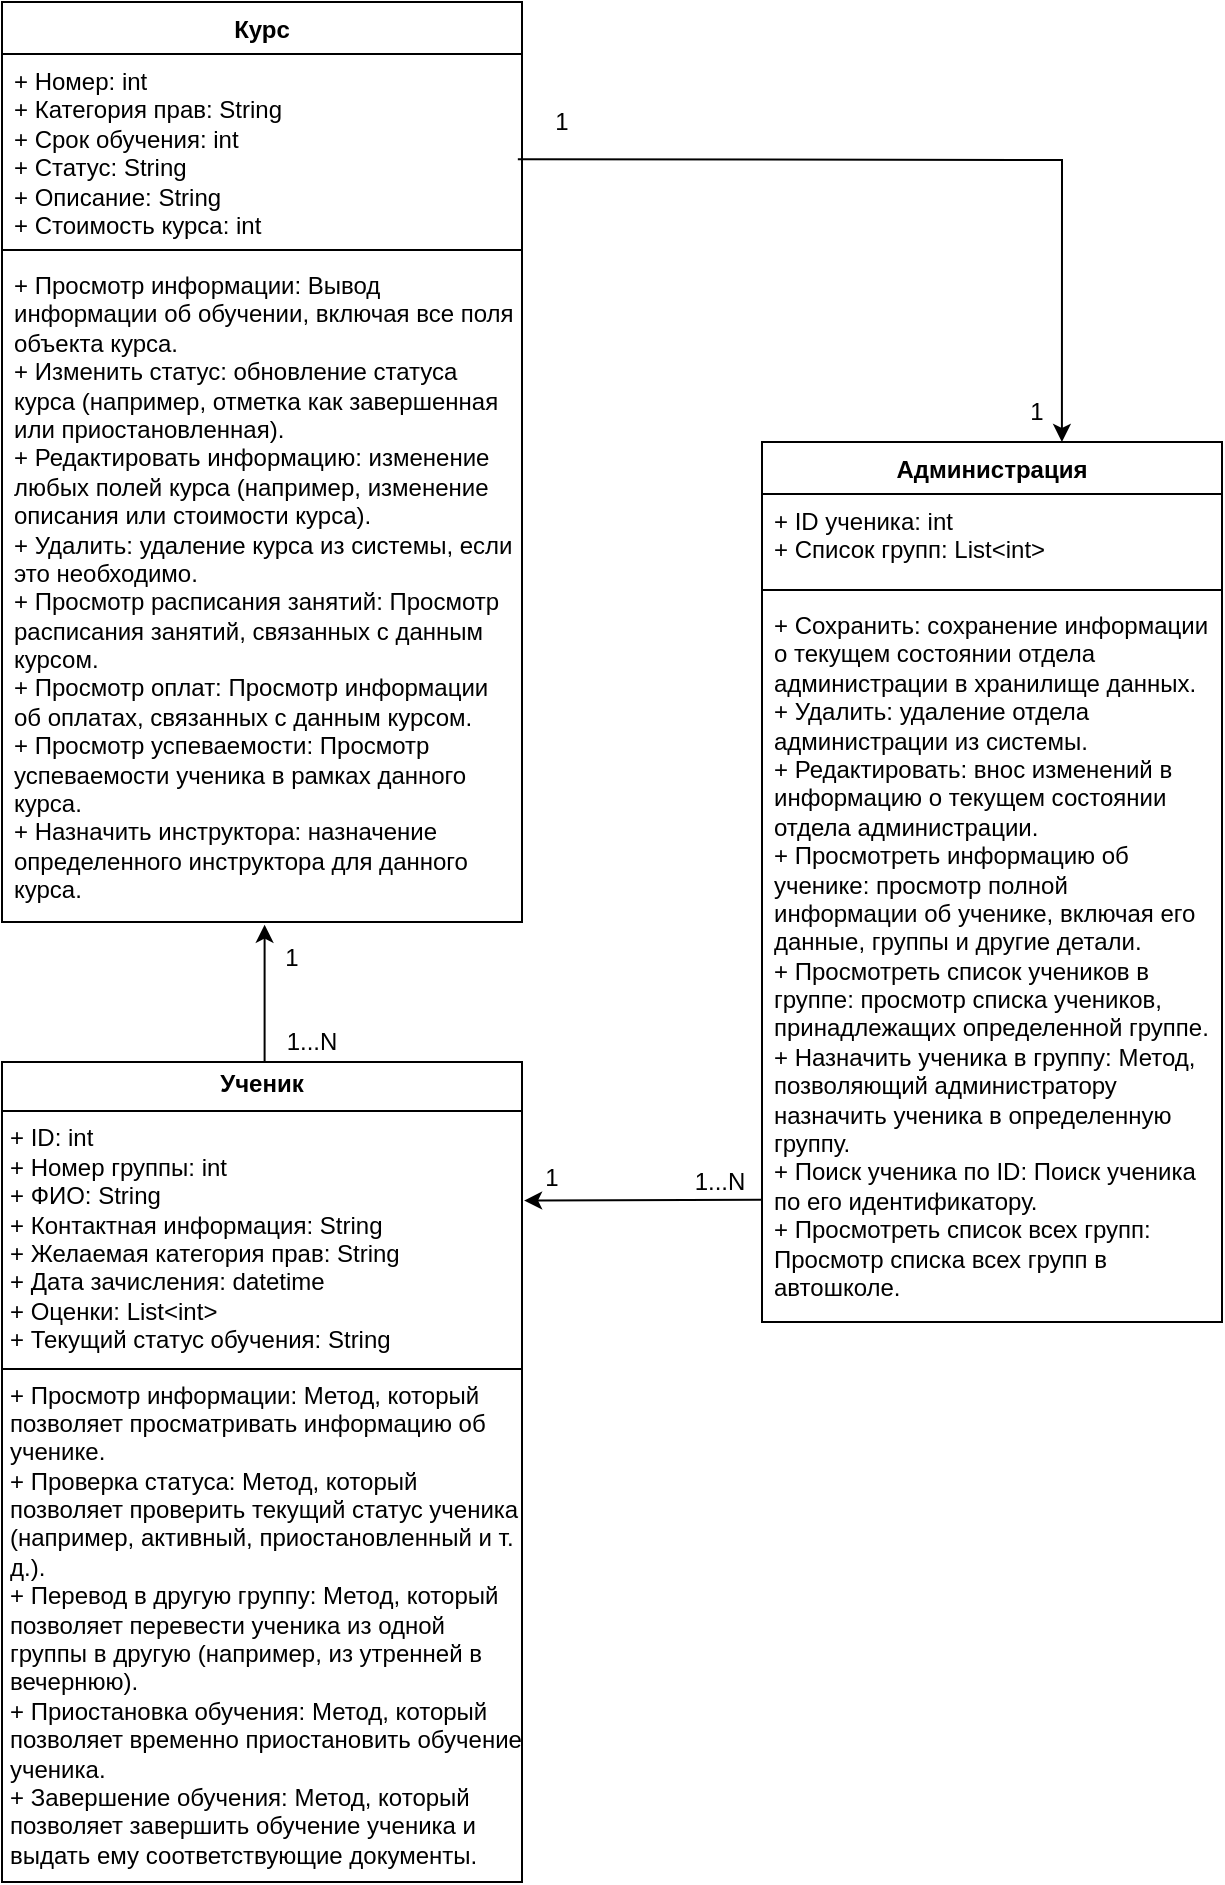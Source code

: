 <mxfile version="24.3.1" type="google">
  <diagram name="Страница — 1" id="zP1mv_w-Tq96g38lJ4L_">
    <mxGraphModel grid="1" page="1" gridSize="10" guides="1" tooltips="1" connect="1" arrows="1" fold="1" pageScale="1" pageWidth="827" pageHeight="1169" math="0" shadow="0">
      <root>
        <mxCell id="0" />
        <mxCell id="1" parent="0" />
        <mxCell id="qXt2ET0yM1aGQKGmpTI2-1" value="&lt;p style=&quot;margin:0px;margin-top:4px;text-align:center;&quot;&gt;&lt;b&gt;Ученик&lt;/b&gt;&lt;/p&gt;&lt;hr size=&quot;1&quot; style=&quot;border-style:solid;&quot;&gt;&lt;p style=&quot;margin:0px;margin-left:4px;&quot;&gt;+ ID: int&lt;/p&gt;&lt;p style=&quot;margin:0px;margin-left:4px;&quot;&gt;+ Номер группы: int&lt;/p&gt;&lt;p style=&quot;margin:0px;margin-left:4px;&quot;&gt;+ ФИО: String&lt;/p&gt;&lt;p style=&quot;margin:0px;margin-left:4px;&quot;&gt;+ Контактная информация: String&lt;br&gt;+ Желаемая категория прав: String&lt;/p&gt;&lt;p style=&quot;margin:0px;margin-left:4px;&quot;&gt;+ Дата зачисления: datetime&lt;br&gt;+ Оценки: List&amp;lt;int&amp;gt;&lt;/p&gt;&lt;p style=&quot;margin:0px;margin-left:4px;&quot;&gt;+ Текущий статус обучения: String&lt;/p&gt;&lt;hr size=&quot;1&quot; style=&quot;border-style:solid;&quot;&gt;&lt;p style=&quot;margin:0px;margin-left:4px;&quot;&gt;+ Просмотр информации: Метод, который позволяет просматривать информацию об ученике.&lt;/p&gt;&lt;p style=&quot;margin:0px;margin-left:4px;&quot;&gt;+ Проверка статуса: Метод, который позволяет проверить текущий статус ученика (например, активный, приостановленный и т. д.).&lt;/p&gt;&lt;p style=&quot;margin:0px;margin-left:4px;&quot;&gt;+ Перевод в другую группу: Метод, который позволяет перевести ученика из одной группы в другую (например, из утренней в вечернюю).&lt;/p&gt;&lt;p style=&quot;margin:0px;margin-left:4px;&quot;&gt;+ Приостановка обучения: Метод, который позволяет временно приостановить обучение ученика.&lt;/p&gt;&lt;p style=&quot;margin:0px;margin-left:4px;&quot;&gt;+ Завершение обучения: Метод, который позволяет завершить обучение ученика и выдать ему соответствующие документы.&lt;/p&gt;" style="verticalAlign=top;align=left;overflow=fill;html=1;whiteSpace=wrap;" vertex="1" parent="1">
          <mxGeometry x="40" y="730" width="260" height="410" as="geometry" />
        </mxCell>
        <mxCell id="qXt2ET0yM1aGQKGmpTI2-2" value="Курс" style="swimlane;fontStyle=1;align=center;verticalAlign=top;childLayout=stackLayout;horizontal=1;startSize=26;horizontalStack=0;resizeParent=1;resizeParentMax=0;resizeLast=0;collapsible=1;marginBottom=0;whiteSpace=wrap;html=1;" vertex="1" parent="1">
          <mxGeometry x="40" y="200" width="260" height="460" as="geometry" />
        </mxCell>
        <mxCell id="qXt2ET0yM1aGQKGmpTI2-3" value="+ Номер: int&lt;div&gt;+ Категория прав: String&lt;/div&gt;&lt;div&gt;+ Срок обучения: int&lt;/div&gt;&lt;div&gt;+ Статус: String&lt;/div&gt;&lt;div&gt;+ Описание: String&lt;/div&gt;&lt;div&gt;+ Стоимость курса: int&lt;/div&gt;" style="text;strokeColor=none;fillColor=none;align=left;verticalAlign=top;spacingLeft=4;spacingRight=4;overflow=hidden;rotatable=0;points=[[0,0.5],[1,0.5]];portConstraint=eastwest;whiteSpace=wrap;html=1;" vertex="1" parent="qXt2ET0yM1aGQKGmpTI2-2">
          <mxGeometry y="26" width="260" height="94" as="geometry" />
        </mxCell>
        <mxCell id="qXt2ET0yM1aGQKGmpTI2-4" value="" style="line;strokeWidth=1;fillColor=none;align=left;verticalAlign=middle;spacingTop=-1;spacingLeft=3;spacingRight=3;rotatable=0;labelPosition=right;points=[];portConstraint=eastwest;strokeColor=inherit;" vertex="1" parent="qXt2ET0yM1aGQKGmpTI2-2">
          <mxGeometry y="120" width="260" height="8" as="geometry" />
        </mxCell>
        <mxCell id="qXt2ET0yM1aGQKGmpTI2-5" value="&lt;div&gt;+ Просмотр информации: Вывод информации об обучении, включая все поля объекта курса.&lt;/div&gt;&lt;div&gt;+ Изменить статус: обновление статуса курса (например, отметка как завершенная или приостановленная).&lt;/div&gt;&lt;div&gt;+ Редактировать информацию: изменение любых полей курса (например, изменение описания или стоимости курса).&lt;/div&gt;&lt;div&gt;+ Удалить: удаление курса из системы, если это необходимо.&lt;/div&gt;&lt;div&gt;+ Просмотр расписания занятий: Просмотр расписания занятий, связанных с данным курсом.&lt;/div&gt;&lt;div&gt;+ Просмотр оплат: Просмотр информации об оплатах, связанных с данным курсом.&lt;/div&gt;&lt;div&gt;+ Просмотр успеваемости: Просмотр успеваемости ученика в рамках данного курса.&lt;/div&gt;&lt;div&gt;+ Назначить инструктора: назначение определенного инструктора для данного курса.&lt;/div&gt;" style="text;strokeColor=none;fillColor=none;align=left;verticalAlign=top;spacingLeft=4;spacingRight=4;overflow=hidden;rotatable=0;points=[[0,0.5],[1,0.5]];portConstraint=eastwest;whiteSpace=wrap;html=1;" vertex="1" parent="qXt2ET0yM1aGQKGmpTI2-2">
          <mxGeometry y="128" width="260" height="332" as="geometry" />
        </mxCell>
        <mxCell id="qXt2ET0yM1aGQKGmpTI2-11" value="Администрация" style="swimlane;fontStyle=1;align=center;verticalAlign=top;childLayout=stackLayout;horizontal=1;startSize=26;horizontalStack=0;resizeParent=1;resizeParentMax=0;resizeLast=0;collapsible=1;marginBottom=0;whiteSpace=wrap;html=1;" vertex="1" parent="1">
          <mxGeometry x="420" y="420" width="230" height="440" as="geometry" />
        </mxCell>
        <mxCell id="qXt2ET0yM1aGQKGmpTI2-12" value="+ ID ученика: int&lt;div&gt;+ Список групп: List&amp;lt;int&amp;gt;&lt;/div&gt;" style="text;strokeColor=none;fillColor=none;align=left;verticalAlign=top;spacingLeft=4;spacingRight=4;overflow=hidden;rotatable=0;points=[[0,0.5],[1,0.5]];portConstraint=eastwest;whiteSpace=wrap;html=1;" vertex="1" parent="qXt2ET0yM1aGQKGmpTI2-11">
          <mxGeometry y="26" width="230" height="44" as="geometry" />
        </mxCell>
        <mxCell id="qXt2ET0yM1aGQKGmpTI2-13" value="" style="line;strokeWidth=1;fillColor=none;align=left;verticalAlign=middle;spacingTop=-1;spacingLeft=3;spacingRight=3;rotatable=0;labelPosition=right;points=[];portConstraint=eastwest;strokeColor=inherit;" vertex="1" parent="qXt2ET0yM1aGQKGmpTI2-11">
          <mxGeometry y="70" width="230" height="8" as="geometry" />
        </mxCell>
        <mxCell id="qXt2ET0yM1aGQKGmpTI2-14" value="+ Сохранить: сохранение информации о текущем состоянии отдела администрации в хранилище данных.&lt;div&gt;+ Удалить: удаление отдела администрации из системы.&lt;/div&gt;&lt;div&gt;+ Редактировать: внос изменений в информацию о текущем состоянии отдела администрации.&lt;/div&gt;&lt;div&gt;&lt;div&gt;+ Просмотреть информацию об ученике: просмотр полной информации об ученике, включая его данные, группы и другие детали.&lt;/div&gt;&lt;div&gt;+ Просмотреть список учеников в группе: просмотр списка учеников, принадлежащих определенной группе.&lt;/div&gt;&lt;div&gt;+ Назначить ученика в группу: Метод, позволяющий администратору назначить ученика в определенную группу.&lt;/div&gt;&lt;div&gt;+ Поиск ученика по ID: Поиск ученика по его идентификатору.&lt;/div&gt;&lt;div&gt;+ Просмотреть список всех групп: Просмотр списка всех групп в автошколе.&lt;/div&gt;&lt;/div&gt;" style="text;strokeColor=none;fillColor=none;align=left;verticalAlign=top;spacingLeft=4;spacingRight=4;overflow=hidden;rotatable=0;points=[[0,0.5],[1,0.5]];portConstraint=eastwest;whiteSpace=wrap;html=1;" vertex="1" parent="qXt2ET0yM1aGQKGmpTI2-11">
          <mxGeometry y="78" width="230" height="362" as="geometry" />
        </mxCell>
        <mxCell id="qXt2ET0yM1aGQKGmpTI2-15" value="" style="endArrow=classic;html=1;rounded=0;exitX=0.505;exitY=-0.001;exitDx=0;exitDy=0;entryX=0.505;entryY=1.004;entryDx=0;entryDy=0;entryPerimeter=0;exitPerimeter=0;" edge="1" parent="1" source="qXt2ET0yM1aGQKGmpTI2-1" target="qXt2ET0yM1aGQKGmpTI2-5">
          <mxGeometry width="50" height="50" relative="1" as="geometry">
            <mxPoint x="240" y="490" as="sourcePoint" />
            <mxPoint x="290" y="440" as="targetPoint" />
          </mxGeometry>
        </mxCell>
        <mxCell id="qXt2ET0yM1aGQKGmpTI2-16" value="1...N" style="text;html=1;align=center;verticalAlign=middle;whiteSpace=wrap;rounded=0;" vertex="1" parent="1">
          <mxGeometry x="180" y="710" width="30" height="20" as="geometry" />
        </mxCell>
        <mxCell id="qXt2ET0yM1aGQKGmpTI2-17" value="1" style="text;html=1;align=center;verticalAlign=middle;whiteSpace=wrap;rounded=0;" vertex="1" parent="1">
          <mxGeometry x="180" y="670" width="10" height="15" as="geometry" />
        </mxCell>
        <mxCell id="qXt2ET0yM1aGQKGmpTI2-18" value="" style="endArrow=classic;html=1;rounded=0;exitX=0.992;exitY=0.56;exitDx=0;exitDy=0;exitPerimeter=0;entryX=0.652;entryY=0;entryDx=0;entryDy=0;entryPerimeter=0;" edge="1" parent="1" source="qXt2ET0yM1aGQKGmpTI2-3" target="qXt2ET0yM1aGQKGmpTI2-11">
          <mxGeometry width="50" height="50" relative="1" as="geometry">
            <mxPoint x="380" y="340" as="sourcePoint" />
            <mxPoint x="430" y="290" as="targetPoint" />
            <Array as="points">
              <mxPoint x="570" y="279" />
            </Array>
          </mxGeometry>
        </mxCell>
        <mxCell id="qXt2ET0yM1aGQKGmpTI2-20" value="1" style="text;html=1;align=center;verticalAlign=middle;whiteSpace=wrap;rounded=0;" vertex="1" parent="1">
          <mxGeometry x="310" y="250" width="20" height="20" as="geometry" />
        </mxCell>
        <mxCell id="qXt2ET0yM1aGQKGmpTI2-21" value="1" style="text;html=1;align=center;verticalAlign=middle;whiteSpace=wrap;rounded=0;" vertex="1" parent="1">
          <mxGeometry x="550" y="390" width="15" height="30" as="geometry" />
        </mxCell>
        <mxCell id="qXt2ET0yM1aGQKGmpTI2-22" value="" style="endArrow=classic;html=1;rounded=0;entryX=1.004;entryY=0.169;entryDx=0;entryDy=0;entryPerimeter=0;exitX=-0.001;exitY=0.831;exitDx=0;exitDy=0;exitPerimeter=0;" edge="1" parent="1" source="qXt2ET0yM1aGQKGmpTI2-14" target="qXt2ET0yM1aGQKGmpTI2-1">
          <mxGeometry width="50" height="50" relative="1" as="geometry">
            <mxPoint x="330" y="900" as="sourcePoint" />
            <mxPoint x="380" y="850" as="targetPoint" />
          </mxGeometry>
        </mxCell>
        <mxCell id="qXt2ET0yM1aGQKGmpTI2-24" value="1...N" style="text;html=1;align=center;verticalAlign=middle;whiteSpace=wrap;rounded=0;" vertex="1" parent="1">
          <mxGeometry x="384" y="780" width="30" height="20" as="geometry" />
        </mxCell>
        <mxCell id="qXt2ET0yM1aGQKGmpTI2-25" value="1" style="text;html=1;align=center;verticalAlign=middle;whiteSpace=wrap;rounded=0;" vertex="1" parent="1">
          <mxGeometry x="310" y="780" width="10" height="15" as="geometry" />
        </mxCell>
      </root>
    </mxGraphModel>
  </diagram>
</mxfile>
